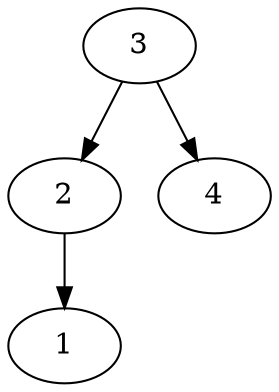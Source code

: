 digraph abc {
	l3 [ label = "3" ];
	l21 [ label = "2" ];
	l22 [ label = "4" ];
	l1 [ label = "1" ];

	l3  -> { l21 l22 };
	l21  -> l1;
}

